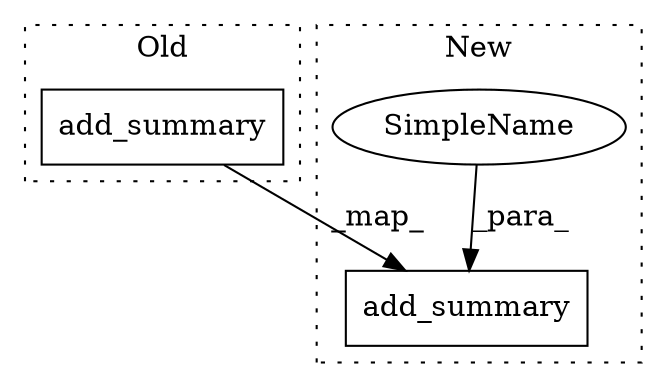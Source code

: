 digraph G {
subgraph cluster0 {
1 [label="add_summary" a="32" s="2663,2702" l="12,1" shape="box"];
label = "Old";
style="dotted";
}
subgraph cluster1 {
2 [label="add_summary" a="32" s="2120,2139" l="12,1" shape="box"];
3 [label="SimpleName" a="42" s="2132" l="7" shape="ellipse"];
label = "New";
style="dotted";
}
1 -> 2 [label="_map_"];
3 -> 2 [label="_para_"];
}